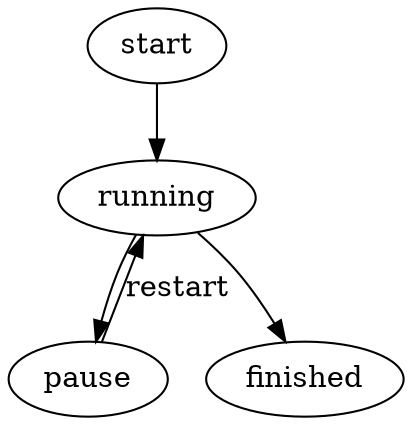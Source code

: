 digraph {
    start -> running
    running -> pause
    running -> finished
    pause -> running [ label = "restart" ]
}
